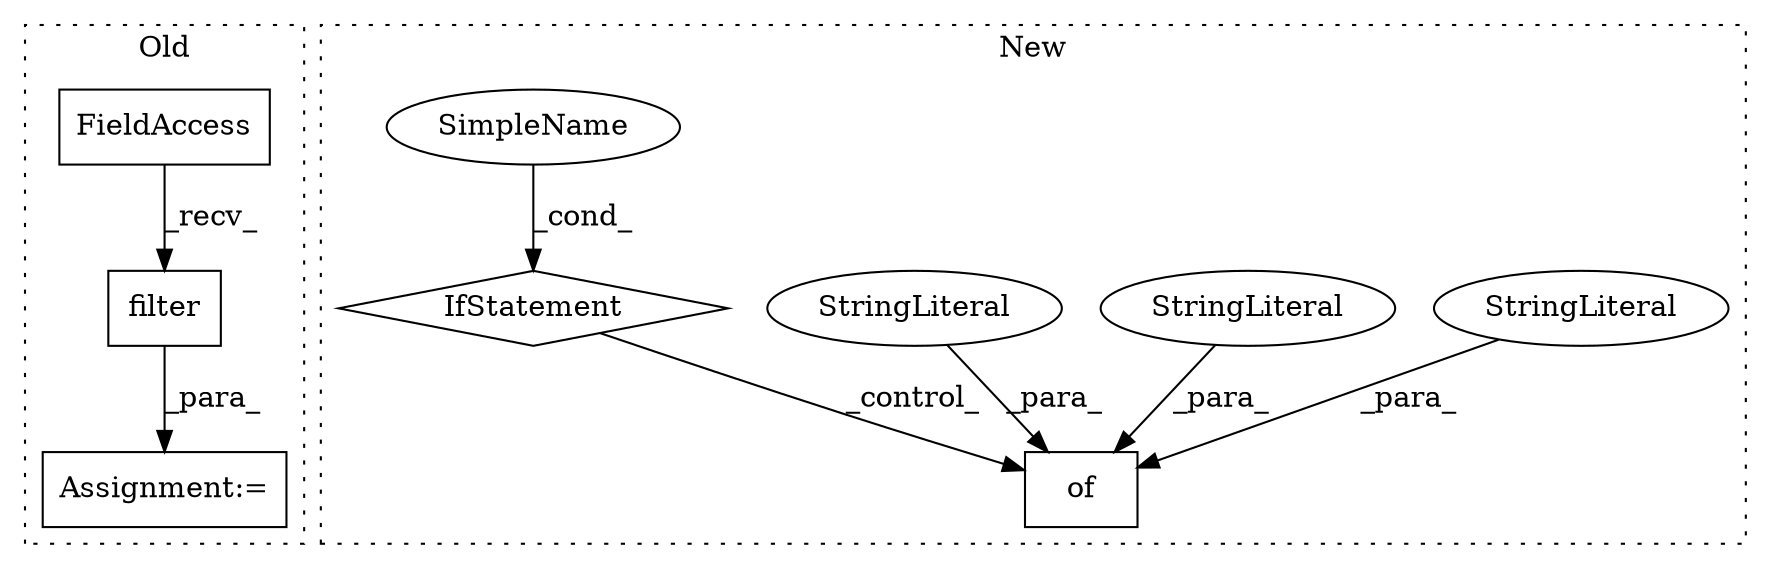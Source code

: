 digraph G {
subgraph cluster0 {
1 [label="filter" a="32" s="2678,2707" l="7,1" shape="box"];
3 [label="FieldAccess" a="22" s="2656" l="21" shape="box"];
7 [label="Assignment:=" a="7" s="2655" l="1" shape="box"];
label = "Old";
style="dotted";
}
subgraph cluster1 {
2 [label="of" a="32" s="3824,4111" l="3,-5" shape="box"];
4 [label="StringLiteral" a="45" s="3827" l="9" shape="ellipse"];
5 [label="StringLiteral" a="45" s="3935" l="26" shape="ellipse"];
6 [label="StringLiteral" a="45" s="3837" l="97" shape="ellipse"];
8 [label="IfStatement" a="25" s="3246,3288" l="4,2" shape="diamond"];
9 [label="SimpleName" a="42" s="" l="" shape="ellipse"];
label = "New";
style="dotted";
}
1 -> 7 [label="_para_"];
3 -> 1 [label="_recv_"];
4 -> 2 [label="_para_"];
5 -> 2 [label="_para_"];
6 -> 2 [label="_para_"];
8 -> 2 [label="_control_"];
9 -> 8 [label="_cond_"];
}